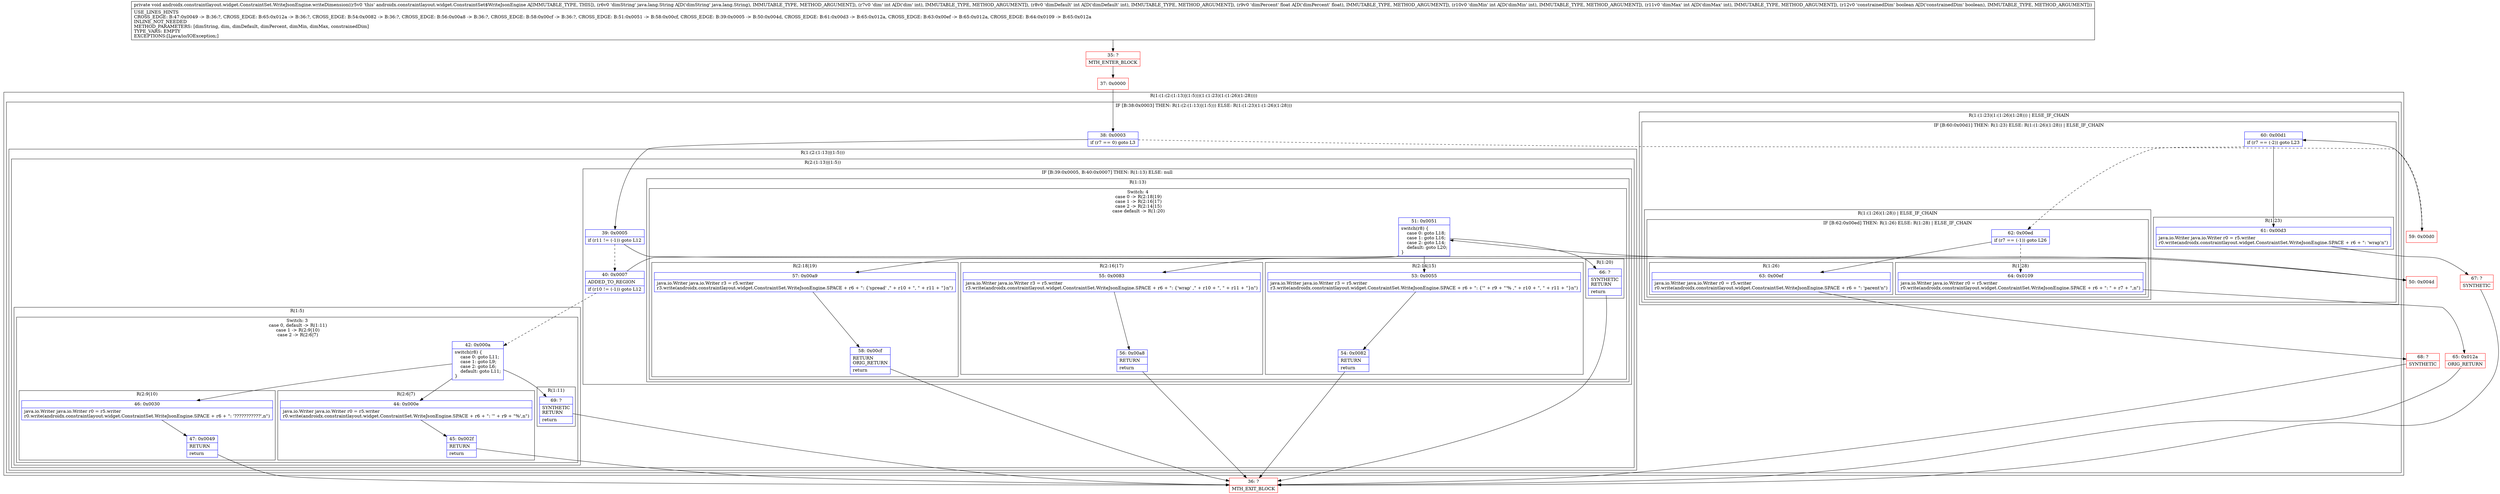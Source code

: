 digraph "CFG forandroidx.constraintlayout.widget.ConstraintSet.WriteJsonEngine.writeDimension(Ljava\/lang\/String;IIFIIZ)V" {
subgraph cluster_Region_1912802528 {
label = "R(1:(1:(2:(1:13)|(1:5)))(1:(1:23)(1:(1:26)(1:28))))";
node [shape=record,color=blue];
subgraph cluster_IfRegion_427121778 {
label = "IF [B:38:0x0003] THEN: R(1:(2:(1:13)|(1:5))) ELSE: R(1:(1:23)(1:(1:26)(1:28)))";
node [shape=record,color=blue];
Node_38 [shape=record,label="{38\:\ 0x0003|if (r7 == 0) goto L3\l}"];
subgraph cluster_Region_41804839 {
label = "R(1:(2:(1:13)|(1:5)))";
node [shape=record,color=blue];
subgraph cluster_Region_1439539612 {
label = "R(2:(1:13)|(1:5))";
node [shape=record,color=blue];
subgraph cluster_IfRegion_1069794249 {
label = "IF [B:39:0x0005, B:40:0x0007] THEN: R(1:13) ELSE: null";
node [shape=record,color=blue];
Node_39 [shape=record,label="{39\:\ 0x0005|if (r11 != (\-1)) goto L12\l}"];
Node_40 [shape=record,label="{40\:\ 0x0007|ADDED_TO_REGION\l|if (r10 != (\-1)) goto L12\l}"];
subgraph cluster_Region_208051855 {
label = "R(1:13)";
node [shape=record,color=blue];
subgraph cluster_SwitchRegion_1633099768 {
label = "Switch: 4
 case 0 -> R(2:18|19)
 case 1 -> R(2:16|17)
 case 2 -> R(2:14|15)
 case default -> R(1:20)";
node [shape=record,color=blue];
Node_51 [shape=record,label="{51\:\ 0x0051|switch(r8) \{\l    case 0: goto L18;\l    case 1: goto L16;\l    case 2: goto L14;\l    default: goto L20;\l\}\l}"];
subgraph cluster_Region_2105030121 {
label = "R(2:18|19)";
node [shape=record,color=blue];
Node_57 [shape=record,label="{57\:\ 0x00a9|java.io.Writer java.io.Writer r3 = r5.writer\lr3.write(androidx.constraintlayout.widget.ConstraintSet.WriteJsonEngine.SPACE + r6 + \": \{'spread' ,\" + r10 + \", \" + r11 + \"\}n\")\l}"];
Node_58 [shape=record,label="{58\:\ 0x00cf|RETURN\lORIG_RETURN\l|return\l}"];
}
subgraph cluster_Region_1015242912 {
label = "R(2:16|17)";
node [shape=record,color=blue];
Node_55 [shape=record,label="{55\:\ 0x0083|java.io.Writer java.io.Writer r3 = r5.writer\lr3.write(androidx.constraintlayout.widget.ConstraintSet.WriteJsonEngine.SPACE + r6 + \": \{'wrap' ,\" + r10 + \", \" + r11 + \"\}n\")\l}"];
Node_56 [shape=record,label="{56\:\ 0x00a8|RETURN\l|return\l}"];
}
subgraph cluster_Region_2067714299 {
label = "R(2:14|15)";
node [shape=record,color=blue];
Node_53 [shape=record,label="{53\:\ 0x0055|java.io.Writer java.io.Writer r3 = r5.writer\lr3.write(androidx.constraintlayout.widget.ConstraintSet.WriteJsonEngine.SPACE + r6 + \": \{'\" + r9 + \"'% ,\" + r10 + \", \" + r11 + \"\}n\")\l}"];
Node_54 [shape=record,label="{54\:\ 0x0082|RETURN\l|return\l}"];
}
subgraph cluster_Region_1504613135 {
label = "R(1:20)";
node [shape=record,color=blue];
Node_66 [shape=record,label="{66\:\ ?|SYNTHETIC\lRETURN\l|return\l}"];
}
}
}
}
subgraph cluster_Region_2018692728 {
label = "R(1:5)";
node [shape=record,color=blue];
subgraph cluster_SwitchRegion_1090041115 {
label = "Switch: 3
 case 0, default -> R(1:11)
 case 1 -> R(2:9|10)
 case 2 -> R(2:6|7)";
node [shape=record,color=blue];
Node_42 [shape=record,label="{42\:\ 0x000a|switch(r8) \{\l    case 0: goto L11;\l    case 1: goto L9;\l    case 2: goto L6;\l    default: goto L11;\l\}\l}"];
subgraph cluster_Region_428460579 {
label = "R(1:11)";
node [shape=record,color=blue];
Node_69 [shape=record,label="{69\:\ ?|SYNTHETIC\lRETURN\l|return\l}"];
}
subgraph cluster_Region_1284989139 {
label = "R(2:9|10)";
node [shape=record,color=blue];
Node_46 [shape=record,label="{46\:\ 0x0030|java.io.Writer java.io.Writer r0 = r5.writer\lr0.write(androidx.constraintlayout.widget.ConstraintSet.WriteJsonEngine.SPACE + r6 + \": '???????????',n\")\l}"];
Node_47 [shape=record,label="{47\:\ 0x0049|RETURN\l|return\l}"];
}
subgraph cluster_Region_1895613397 {
label = "R(2:6|7)";
node [shape=record,color=blue];
Node_44 [shape=record,label="{44\:\ 0x000e|java.io.Writer java.io.Writer r0 = r5.writer\lr0.write(androidx.constraintlayout.widget.ConstraintSet.WriteJsonEngine.SPACE + r6 + \": '\" + r9 + \"%',n\")\l}"];
Node_45 [shape=record,label="{45\:\ 0x002f|RETURN\l|return\l}"];
}
}
}
}
}
subgraph cluster_Region_881984758 {
label = "R(1:(1:23)(1:(1:26)(1:28))) | ELSE_IF_CHAIN\l";
node [shape=record,color=blue];
subgraph cluster_IfRegion_1516059922 {
label = "IF [B:60:0x00d1] THEN: R(1:23) ELSE: R(1:(1:26)(1:28)) | ELSE_IF_CHAIN\l";
node [shape=record,color=blue];
Node_60 [shape=record,label="{60\:\ 0x00d1|if (r7 == (\-2)) goto L23\l}"];
subgraph cluster_Region_1024541182 {
label = "R(1:23)";
node [shape=record,color=blue];
Node_61 [shape=record,label="{61\:\ 0x00d3|java.io.Writer java.io.Writer r0 = r5.writer\lr0.write(androidx.constraintlayout.widget.ConstraintSet.WriteJsonEngine.SPACE + r6 + \": 'wrap'n\")\l}"];
}
subgraph cluster_Region_1602751279 {
label = "R(1:(1:26)(1:28)) | ELSE_IF_CHAIN\l";
node [shape=record,color=blue];
subgraph cluster_IfRegion_143071791 {
label = "IF [B:62:0x00ed] THEN: R(1:26) ELSE: R(1:28) | ELSE_IF_CHAIN\l";
node [shape=record,color=blue];
Node_62 [shape=record,label="{62\:\ 0x00ed|if (r7 == (\-1)) goto L26\l}"];
subgraph cluster_Region_1888939414 {
label = "R(1:26)";
node [shape=record,color=blue];
Node_63 [shape=record,label="{63\:\ 0x00ef|java.io.Writer java.io.Writer r0 = r5.writer\lr0.write(androidx.constraintlayout.widget.ConstraintSet.WriteJsonEngine.SPACE + r6 + \": 'parent'n\")\l}"];
}
subgraph cluster_Region_868110470 {
label = "R(1:28)";
node [shape=record,color=blue];
Node_64 [shape=record,label="{64\:\ 0x0109|java.io.Writer java.io.Writer r0 = r5.writer\lr0.write(androidx.constraintlayout.widget.ConstraintSet.WriteJsonEngine.SPACE + r6 + \": \" + r7 + \",n\")\l}"];
}
}
}
}
}
}
}
Node_35 [shape=record,color=red,label="{35\:\ ?|MTH_ENTER_BLOCK\l}"];
Node_37 [shape=record,color=red,label="{37\:\ 0x0000}"];
Node_36 [shape=record,color=red,label="{36\:\ ?|MTH_EXIT_BLOCK\l}"];
Node_50 [shape=record,color=red,label="{50\:\ 0x004d}"];
Node_59 [shape=record,color=red,label="{59\:\ 0x00d0}"];
Node_67 [shape=record,color=red,label="{67\:\ ?|SYNTHETIC\l}"];
Node_68 [shape=record,color=red,label="{68\:\ ?|SYNTHETIC\l}"];
Node_65 [shape=record,color=red,label="{65\:\ 0x012a|ORIG_RETURN\l}"];
MethodNode[shape=record,label="{private void androidx.constraintlayout.widget.ConstraintSet.WriteJsonEngine.writeDimension((r5v0 'this' androidx.constraintlayout.widget.ConstraintSet$WriteJsonEngine A[IMMUTABLE_TYPE, THIS]), (r6v0 'dimString' java.lang.String A[D('dimString' java.lang.String), IMMUTABLE_TYPE, METHOD_ARGUMENT]), (r7v0 'dim' int A[D('dim' int), IMMUTABLE_TYPE, METHOD_ARGUMENT]), (r8v0 'dimDefault' int A[D('dimDefault' int), IMMUTABLE_TYPE, METHOD_ARGUMENT]), (r9v0 'dimPercent' float A[D('dimPercent' float), IMMUTABLE_TYPE, METHOD_ARGUMENT]), (r10v0 'dimMin' int A[D('dimMin' int), IMMUTABLE_TYPE, METHOD_ARGUMENT]), (r11v0 'dimMax' int A[D('dimMax' int), IMMUTABLE_TYPE, METHOD_ARGUMENT]), (r12v0 'constrainedDim' boolean A[D('constrainedDim' boolean), IMMUTABLE_TYPE, METHOD_ARGUMENT]))  | USE_LINES_HINTS\lCROSS_EDGE: B:47:0x0049 \-\> B:36:?, CROSS_EDGE: B:65:0x012a \-\> B:36:?, CROSS_EDGE: B:54:0x0082 \-\> B:36:?, CROSS_EDGE: B:56:0x00a8 \-\> B:36:?, CROSS_EDGE: B:58:0x00cf \-\> B:36:?, CROSS_EDGE: B:51:0x0051 \-\> B:58:0x00cf, CROSS_EDGE: B:39:0x0005 \-\> B:50:0x004d, CROSS_EDGE: B:61:0x00d3 \-\> B:65:0x012a, CROSS_EDGE: B:63:0x00ef \-\> B:65:0x012a, CROSS_EDGE: B:64:0x0109 \-\> B:65:0x012a\lINLINE_NOT_NEEDED\lMETHOD_PARAMETERS: [dimString, dim, dimDefault, dimPercent, dimMin, dimMax, constrainedDim]\lTYPE_VARS: EMPTY\lEXCEPTIONS:[Ljava\/io\/IOException;]\l}"];
MethodNode -> Node_35;Node_38 -> Node_39;
Node_38 -> Node_59[style=dashed];
Node_39 -> Node_40[style=dashed];
Node_39 -> Node_50;
Node_40 -> Node_42[style=dashed];
Node_40 -> Node_50;
Node_51 -> Node_53;
Node_51 -> Node_55;
Node_51 -> Node_57;
Node_51 -> Node_66;
Node_57 -> Node_58;
Node_58 -> Node_36;
Node_55 -> Node_56;
Node_56 -> Node_36;
Node_53 -> Node_54;
Node_54 -> Node_36;
Node_66 -> Node_36;
Node_42 -> Node_44;
Node_42 -> Node_46;
Node_42 -> Node_69;
Node_69 -> Node_36;
Node_46 -> Node_47;
Node_47 -> Node_36;
Node_44 -> Node_45;
Node_45 -> Node_36;
Node_60 -> Node_61;
Node_60 -> Node_62[style=dashed];
Node_61 -> Node_67;
Node_62 -> Node_63;
Node_62 -> Node_64[style=dashed];
Node_63 -> Node_68;
Node_64 -> Node_65;
Node_35 -> Node_37;
Node_37 -> Node_38;
Node_50 -> Node_51;
Node_59 -> Node_60;
Node_67 -> Node_36;
Node_68 -> Node_36;
Node_65 -> Node_36;
}

